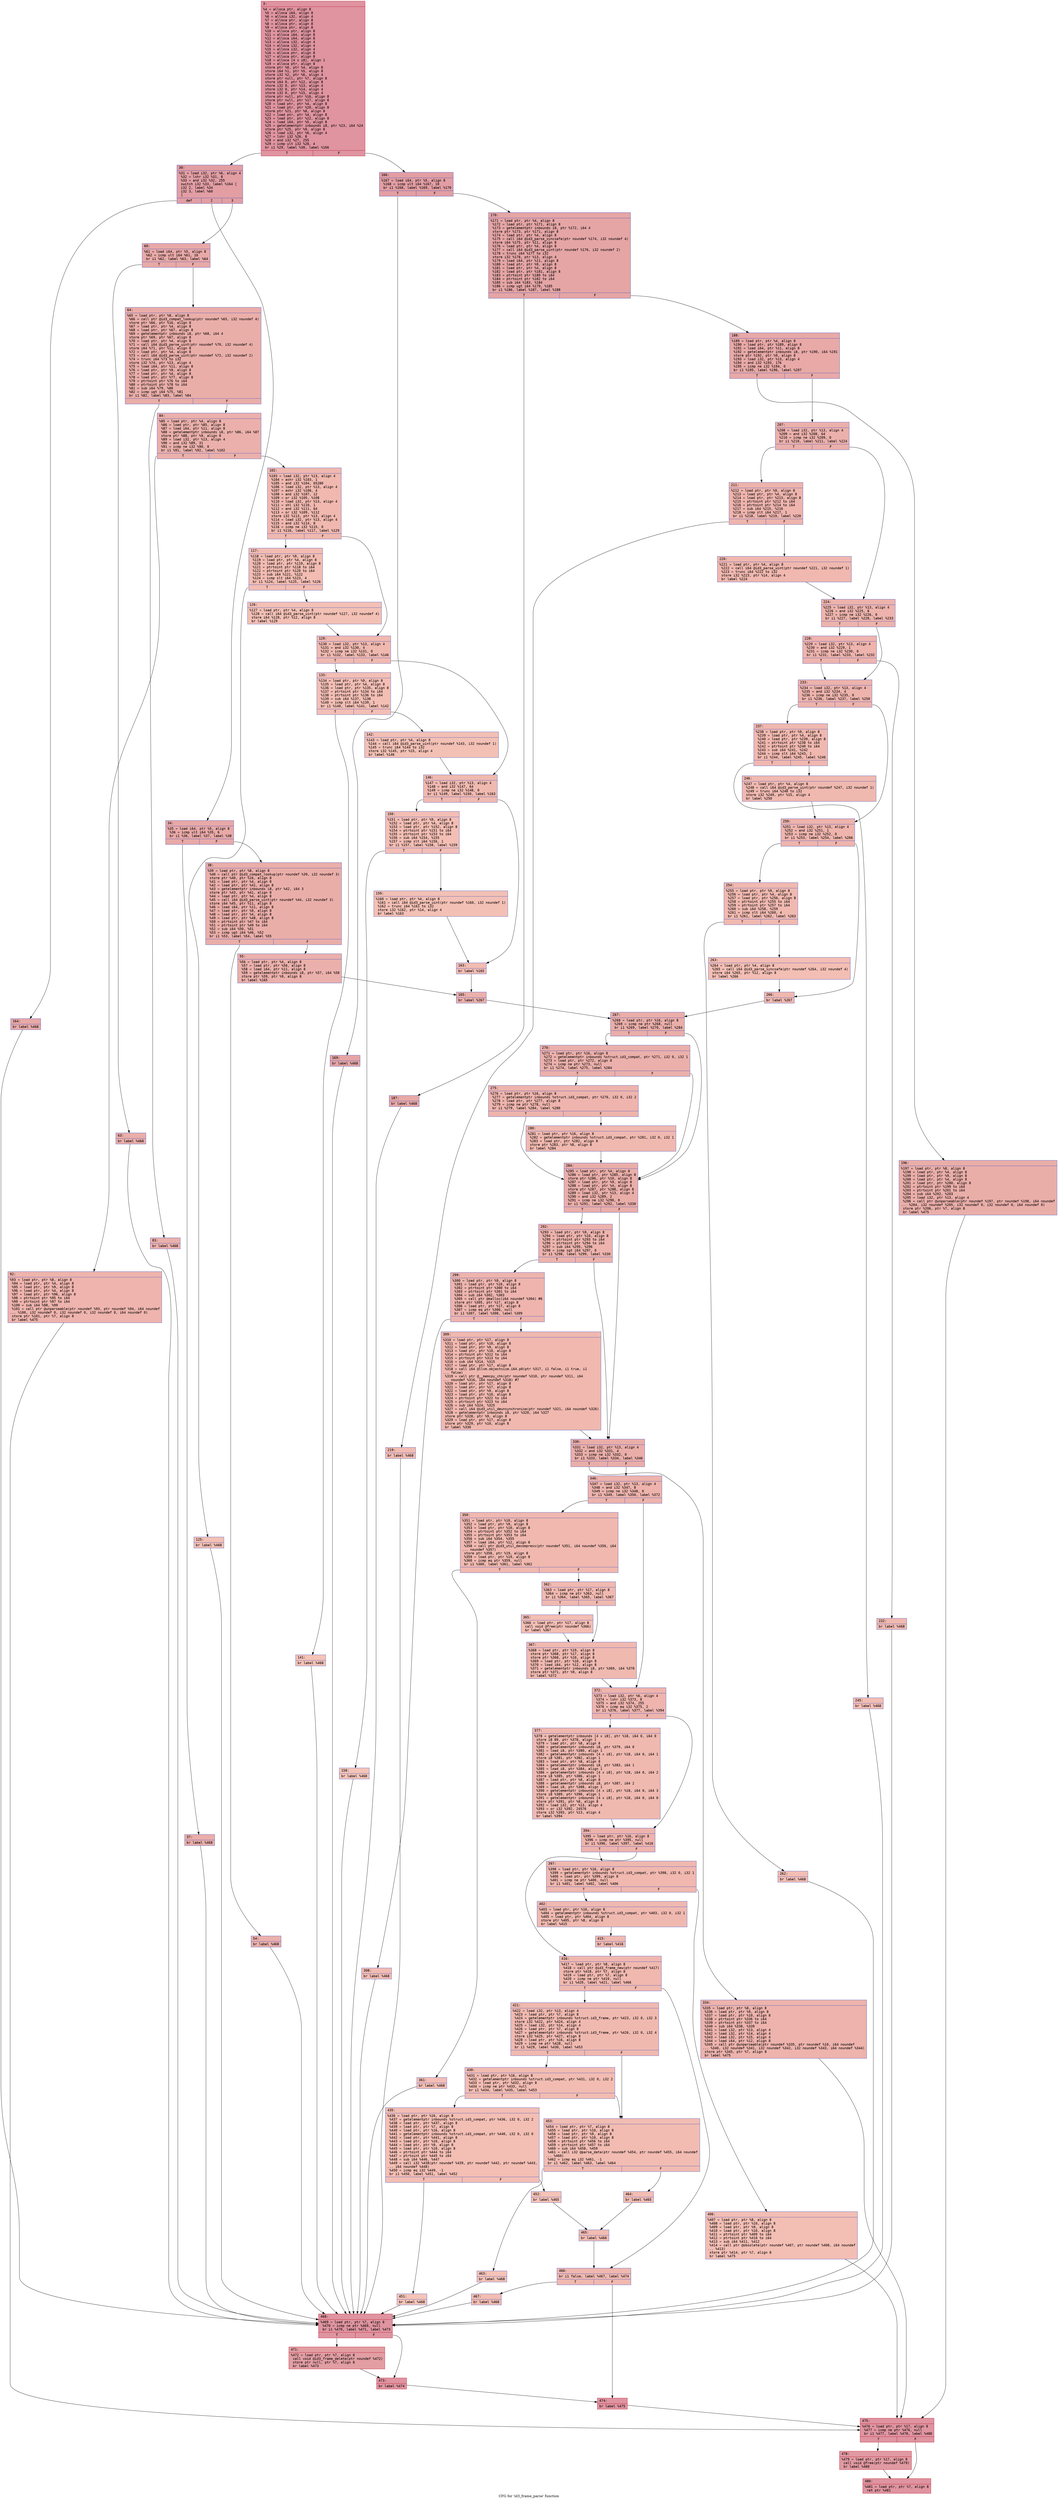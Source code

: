 digraph "CFG for 'id3_frame_parse' function" {
	label="CFG for 'id3_frame_parse' function";

	Node0x600003c85360 [shape=record,color="#b70d28ff", style=filled, fillcolor="#b70d2870" fontname="Courier",label="{3:\l|  %4 = alloca ptr, align 8\l  %5 = alloca i64, align 8\l  %6 = alloca i32, align 4\l  %7 = alloca ptr, align 8\l  %8 = alloca ptr, align 8\l  %9 = alloca ptr, align 8\l  %10 = alloca ptr, align 8\l  %11 = alloca i64, align 8\l  %12 = alloca i64, align 8\l  %13 = alloca i32, align 4\l  %14 = alloca i32, align 4\l  %15 = alloca i32, align 4\l  %16 = alloca ptr, align 8\l  %17 = alloca ptr, align 8\l  %18 = alloca [4 x i8], align 1\l  %19 = alloca ptr, align 8\l  store ptr %0, ptr %4, align 8\l  store i64 %1, ptr %5, align 8\l  store i32 %2, ptr %6, align 4\l  store ptr null, ptr %7, align 8\l  store i64 0, ptr %12, align 8\l  store i32 0, ptr %13, align 4\l  store i32 0, ptr %14, align 4\l  store i32 0, ptr %15, align 4\l  store ptr null, ptr %16, align 8\l  store ptr null, ptr %17, align 8\l  %20 = load ptr, ptr %4, align 8\l  %21 = load ptr, ptr %20, align 8\l  store ptr %21, ptr %8, align 8\l  %22 = load ptr, ptr %4, align 8\l  %23 = load ptr, ptr %22, align 8\l  %24 = load i64, ptr %5, align 8\l  %25 = getelementptr inbounds i8, ptr %23, i64 %24\l  store ptr %25, ptr %9, align 8\l  %26 = load i32, ptr %6, align 4\l  %27 = lshr i32 %26, 8\l  %28 = and i32 %27, 255\l  %29 = icmp ult i32 %28, 4\l  br i1 %29, label %30, label %166\l|{<s0>T|<s1>F}}"];
	Node0x600003c85360:s0 -> Node0x600003c853b0[tooltip="3 -> 30\nProbability 50.00%" ];
	Node0x600003c85360:s1 -> Node0x600003c85c20[tooltip="3 -> 166\nProbability 50.00%" ];
	Node0x600003c853b0 [shape=record,color="#3d50c3ff", style=filled, fillcolor="#be242e70" fontname="Courier",label="{30:\l|  %31 = load i32, ptr %6, align 4\l  %32 = lshr i32 %31, 8\l  %33 = and i32 %32, 255\l  switch i32 %33, label %164 [\l    i32 2, label %34\l    i32 3, label %60\l  ]\l|{<s0>def|<s1>2|<s2>3}}"];
	Node0x600003c853b0:s0 -> Node0x600003c85b80[tooltip="30 -> 164\nProbability 33.33%" ];
	Node0x600003c853b0:s1 -> Node0x600003c85400[tooltip="30 -> 34\nProbability 33.33%" ];
	Node0x600003c853b0:s2 -> Node0x600003c85590[tooltip="30 -> 60\nProbability 33.33%" ];
	Node0x600003c85400 [shape=record,color="#3d50c3ff", style=filled, fillcolor="#ca3b3770" fontname="Courier",label="{34:\l|  %35 = load i64, ptr %5, align 8\l  %36 = icmp ult i64 %35, 6\l  br i1 %36, label %37, label %38\l|{<s0>T|<s1>F}}"];
	Node0x600003c85400:s0 -> Node0x600003c85450[tooltip="34 -> 37\nProbability 50.00%" ];
	Node0x600003c85400:s1 -> Node0x600003c854a0[tooltip="34 -> 38\nProbability 50.00%" ];
	Node0x600003c85450 [shape=record,color="#3d50c3ff", style=filled, fillcolor="#d0473d70" fontname="Courier",label="{37:\l|  br label %468\l}"];
	Node0x600003c85450 -> Node0x600003c86e40[tooltip="37 -> 468\nProbability 100.00%" ];
	Node0x600003c854a0 [shape=record,color="#3d50c3ff", style=filled, fillcolor="#d0473d70" fontname="Courier",label="{38:\l|  %39 = load ptr, ptr %8, align 8\l  %40 = call ptr @id3_compat_lookup(ptr noundef %39, i32 noundef 3)\l  store ptr %40, ptr %16, align 8\l  %41 = load ptr, ptr %4, align 8\l  %42 = load ptr, ptr %41, align 8\l  %43 = getelementptr inbounds i8, ptr %42, i64 3\l  store ptr %43, ptr %41, align 8\l  %44 = load ptr, ptr %4, align 8\l  %45 = call i64 @id3_parse_uint(ptr noundef %44, i32 noundef 3)\l  store i64 %45, ptr %11, align 8\l  %46 = load i64, ptr %11, align 8\l  %47 = load ptr, ptr %9, align 8\l  %48 = load ptr, ptr %4, align 8\l  %49 = load ptr, ptr %48, align 8\l  %50 = ptrtoint ptr %47 to i64\l  %51 = ptrtoint ptr %49 to i64\l  %52 = sub i64 %50, %51\l  %53 = icmp ugt i64 %46, %52\l  br i1 %53, label %54, label %55\l|{<s0>T|<s1>F}}"];
	Node0x600003c854a0:s0 -> Node0x600003c854f0[tooltip="38 -> 54\nProbability 50.00%" ];
	Node0x600003c854a0:s1 -> Node0x600003c85540[tooltip="38 -> 55\nProbability 50.00%" ];
	Node0x600003c854f0 [shape=record,color="#3d50c3ff", style=filled, fillcolor="#d24b4070" fontname="Courier",label="{54:\l|  br label %468\l}"];
	Node0x600003c854f0 -> Node0x600003c86e40[tooltip="54 -> 468\nProbability 100.00%" ];
	Node0x600003c85540 [shape=record,color="#3d50c3ff", style=filled, fillcolor="#d24b4070" fontname="Courier",label="{55:\l|  %56 = load ptr, ptr %4, align 8\l  %57 = load ptr, ptr %56, align 8\l  %58 = load i64, ptr %11, align 8\l  %59 = getelementptr inbounds i8, ptr %57, i64 %58\l  store ptr %59, ptr %9, align 8\l  br label %165\l}"];
	Node0x600003c85540 -> Node0x600003c85bd0[tooltip="55 -> 165\nProbability 100.00%" ];
	Node0x600003c85590 [shape=record,color="#3d50c3ff", style=filled, fillcolor="#ca3b3770" fontname="Courier",label="{60:\l|  %61 = load i64, ptr %5, align 8\l  %62 = icmp ult i64 %61, 10\l  br i1 %62, label %63, label %64\l|{<s0>T|<s1>F}}"];
	Node0x600003c85590:s0 -> Node0x600003c855e0[tooltip="60 -> 63\nProbability 50.00%" ];
	Node0x600003c85590:s1 -> Node0x600003c85630[tooltip="60 -> 64\nProbability 50.00%" ];
	Node0x600003c855e0 [shape=record,color="#3d50c3ff", style=filled, fillcolor="#d0473d70" fontname="Courier",label="{63:\l|  br label %468\l}"];
	Node0x600003c855e0 -> Node0x600003c86e40[tooltip="63 -> 468\nProbability 100.00%" ];
	Node0x600003c85630 [shape=record,color="#3d50c3ff", style=filled, fillcolor="#d0473d70" fontname="Courier",label="{64:\l|  %65 = load ptr, ptr %8, align 8\l  %66 = call ptr @id3_compat_lookup(ptr noundef %65, i32 noundef 4)\l  store ptr %66, ptr %16, align 8\l  %67 = load ptr, ptr %4, align 8\l  %68 = load ptr, ptr %67, align 8\l  %69 = getelementptr inbounds i8, ptr %68, i64 4\l  store ptr %69, ptr %67, align 8\l  %70 = load ptr, ptr %4, align 8\l  %71 = call i64 @id3_parse_uint(ptr noundef %70, i32 noundef 4)\l  store i64 %71, ptr %11, align 8\l  %72 = load ptr, ptr %4, align 8\l  %73 = call i64 @id3_parse_uint(ptr noundef %72, i32 noundef 2)\l  %74 = trunc i64 %73 to i32\l  store i32 %74, ptr %13, align 4\l  %75 = load i64, ptr %11, align 8\l  %76 = load ptr, ptr %9, align 8\l  %77 = load ptr, ptr %4, align 8\l  %78 = load ptr, ptr %77, align 8\l  %79 = ptrtoint ptr %76 to i64\l  %80 = ptrtoint ptr %78 to i64\l  %81 = sub i64 %79, %80\l  %82 = icmp ugt i64 %75, %81\l  br i1 %82, label %83, label %84\l|{<s0>T|<s1>F}}"];
	Node0x600003c85630:s0 -> Node0x600003c85680[tooltip="64 -> 83\nProbability 50.00%" ];
	Node0x600003c85630:s1 -> Node0x600003c856d0[tooltip="64 -> 84\nProbability 50.00%" ];
	Node0x600003c85680 [shape=record,color="#3d50c3ff", style=filled, fillcolor="#d24b4070" fontname="Courier",label="{83:\l|  br label %468\l}"];
	Node0x600003c85680 -> Node0x600003c86e40[tooltip="83 -> 468\nProbability 100.00%" ];
	Node0x600003c856d0 [shape=record,color="#3d50c3ff", style=filled, fillcolor="#d24b4070" fontname="Courier",label="{84:\l|  %85 = load ptr, ptr %4, align 8\l  %86 = load ptr, ptr %85, align 8\l  %87 = load i64, ptr %11, align 8\l  %88 = getelementptr inbounds i8, ptr %86, i64 %87\l  store ptr %88, ptr %9, align 8\l  %89 = load i32, ptr %13, align 4\l  %90 = and i32 %89, 31\l  %91 = icmp ne i32 %90, 0\l  br i1 %91, label %92, label %102\l|{<s0>T|<s1>F}}"];
	Node0x600003c856d0:s0 -> Node0x600003c85720[tooltip="84 -> 92\nProbability 62.50%" ];
	Node0x600003c856d0:s1 -> Node0x600003c85770[tooltip="84 -> 102\nProbability 37.50%" ];
	Node0x600003c85720 [shape=record,color="#3d50c3ff", style=filled, fillcolor="#d8564670" fontname="Courier",label="{92:\l|  %93 = load ptr, ptr %8, align 8\l  %94 = load ptr, ptr %4, align 8\l  %95 = load ptr, ptr %9, align 8\l  %96 = load ptr, ptr %4, align 8\l  %97 = load ptr, ptr %96, align 8\l  %98 = ptrtoint ptr %95 to i64\l  %99 = ptrtoint ptr %97 to i64\l  %100 = sub i64 %98, %99\l  %101 = call ptr @unparseable(ptr noundef %93, ptr noundef %94, i64 noundef\l... %100, i32 noundef 0, i32 noundef 0, i32 noundef 0, i64 noundef 0)\l  store ptr %101, ptr %7, align 8\l  br label %475\l}"];
	Node0x600003c85720 -> Node0x600003c86f80[tooltip="92 -> 475\nProbability 100.00%" ];
	Node0x600003c85770 [shape=record,color="#3d50c3ff", style=filled, fillcolor="#dc5d4a70" fontname="Courier",label="{102:\l|  %103 = load i32, ptr %13, align 4\l  %104 = ashr i32 %103, 1\l  %105 = and i32 %104, 65280\l  %106 = load i32, ptr %13, align 4\l  %107 = ashr i32 %106, 4\l  %108 = and i32 %107, 12\l  %109 = or i32 %105, %108\l  %110 = load i32, ptr %13, align 4\l  %111 = shl i32 %110, 1\l  %112 = and i32 %111, 64\l  %113 = or i32 %109, %112\l  store i32 %113, ptr %13, align 4\l  %114 = load i32, ptr %13, align 4\l  %115 = and i32 %114, 8\l  %116 = icmp ne i32 %115, 0\l  br i1 %116, label %117, label %129\l|{<s0>T|<s1>F}}"];
	Node0x600003c85770:s0 -> Node0x600003c857c0[tooltip="102 -> 117\nProbability 50.00%" ];
	Node0x600003c85770:s1 -> Node0x600003c858b0[tooltip="102 -> 129\nProbability 50.00%" ];
	Node0x600003c857c0 [shape=record,color="#3d50c3ff", style=filled, fillcolor="#e1675170" fontname="Courier",label="{117:\l|  %118 = load ptr, ptr %9, align 8\l  %119 = load ptr, ptr %4, align 8\l  %120 = load ptr, ptr %119, align 8\l  %121 = ptrtoint ptr %118 to i64\l  %122 = ptrtoint ptr %120 to i64\l  %123 = sub i64 %121, %122\l  %124 = icmp slt i64 %123, 4\l  br i1 %124, label %125, label %126\l|{<s0>T|<s1>F}}"];
	Node0x600003c857c0:s0 -> Node0x600003c85810[tooltip="117 -> 125\nProbability 50.00%" ];
	Node0x600003c857c0:s1 -> Node0x600003c85860[tooltip="117 -> 126\nProbability 50.00%" ];
	Node0x600003c85810 [shape=record,color="#3d50c3ff", style=filled, fillcolor="#e5705870" fontname="Courier",label="{125:\l|  br label %468\l}"];
	Node0x600003c85810 -> Node0x600003c86e40[tooltip="125 -> 468\nProbability 100.00%" ];
	Node0x600003c85860 [shape=record,color="#3d50c3ff", style=filled, fillcolor="#e5705870" fontname="Courier",label="{126:\l|  %127 = load ptr, ptr %4, align 8\l  %128 = call i64 @id3_parse_uint(ptr noundef %127, i32 noundef 4)\l  store i64 %128, ptr %12, align 8\l  br label %129\l}"];
	Node0x600003c85860 -> Node0x600003c858b0[tooltip="126 -> 129\nProbability 100.00%" ];
	Node0x600003c858b0 [shape=record,color="#3d50c3ff", style=filled, fillcolor="#de614d70" fontname="Courier",label="{129:\l|  %130 = load i32, ptr %13, align 4\l  %131 = and i32 %130, 4\l  %132 = icmp ne i32 %131, 0\l  br i1 %132, label %133, label %146\l|{<s0>T|<s1>F}}"];
	Node0x600003c858b0:s0 -> Node0x600003c85900[tooltip="129 -> 133\nProbability 50.00%" ];
	Node0x600003c858b0:s1 -> Node0x600003c859f0[tooltip="129 -> 146\nProbability 50.00%" ];
	Node0x600003c85900 [shape=record,color="#3d50c3ff", style=filled, fillcolor="#e36c5570" fontname="Courier",label="{133:\l|  %134 = load ptr, ptr %9, align 8\l  %135 = load ptr, ptr %4, align 8\l  %136 = load ptr, ptr %135, align 8\l  %137 = ptrtoint ptr %134 to i64\l  %138 = ptrtoint ptr %136 to i64\l  %139 = sub i64 %137, %138\l  %140 = icmp slt i64 %139, 1\l  br i1 %140, label %141, label %142\l|{<s0>T|<s1>F}}"];
	Node0x600003c85900:s0 -> Node0x600003c85950[tooltip="133 -> 141\nProbability 37.50%" ];
	Node0x600003c85900:s1 -> Node0x600003c859a0[tooltip="133 -> 142\nProbability 62.50%" ];
	Node0x600003c85950 [shape=record,color="#3d50c3ff", style=filled, fillcolor="#e8765c70" fontname="Courier",label="{141:\l|  br label %468\l}"];
	Node0x600003c85950 -> Node0x600003c86e40[tooltip="141 -> 468\nProbability 100.00%" ];
	Node0x600003c859a0 [shape=record,color="#3d50c3ff", style=filled, fillcolor="#e5705870" fontname="Courier",label="{142:\l|  %143 = load ptr, ptr %4, align 8\l  %144 = call i64 @id3_parse_uint(ptr noundef %143, i32 noundef 1)\l  %145 = trunc i64 %144 to i32\l  store i32 %145, ptr %15, align 4\l  br label %146\l}"];
	Node0x600003c859a0 -> Node0x600003c859f0[tooltip="142 -> 146\nProbability 100.00%" ];
	Node0x600003c859f0 [shape=record,color="#3d50c3ff", style=filled, fillcolor="#de614d70" fontname="Courier",label="{146:\l|  %147 = load i32, ptr %13, align 4\l  %148 = and i32 %147, 64\l  %149 = icmp ne i32 %148, 0\l  br i1 %149, label %150, label %163\l|{<s0>T|<s1>F}}"];
	Node0x600003c859f0:s0 -> Node0x600003c85a40[tooltip="146 -> 150\nProbability 50.00%" ];
	Node0x600003c859f0:s1 -> Node0x600003c85b30[tooltip="146 -> 163\nProbability 50.00%" ];
	Node0x600003c85a40 [shape=record,color="#3d50c3ff", style=filled, fillcolor="#e36c5570" fontname="Courier",label="{150:\l|  %151 = load ptr, ptr %9, align 8\l  %152 = load ptr, ptr %4, align 8\l  %153 = load ptr, ptr %152, align 8\l  %154 = ptrtoint ptr %151 to i64\l  %155 = ptrtoint ptr %153 to i64\l  %156 = sub i64 %154, %155\l  %157 = icmp slt i64 %156, 1\l  br i1 %157, label %158, label %159\l|{<s0>T|<s1>F}}"];
	Node0x600003c85a40:s0 -> Node0x600003c85a90[tooltip="150 -> 158\nProbability 37.50%" ];
	Node0x600003c85a40:s1 -> Node0x600003c85ae0[tooltip="150 -> 159\nProbability 62.50%" ];
	Node0x600003c85a90 [shape=record,color="#3d50c3ff", style=filled, fillcolor="#e97a5f70" fontname="Courier",label="{158:\l|  br label %468\l}"];
	Node0x600003c85a90 -> Node0x600003c86e40[tooltip="158 -> 468\nProbability 100.00%" ];
	Node0x600003c85ae0 [shape=record,color="#3d50c3ff", style=filled, fillcolor="#e5705870" fontname="Courier",label="{159:\l|  %160 = load ptr, ptr %4, align 8\l  %161 = call i64 @id3_parse_uint(ptr noundef %160, i32 noundef 1)\l  %162 = trunc i64 %161 to i32\l  store i32 %162, ptr %14, align 4\l  br label %163\l}"];
	Node0x600003c85ae0 -> Node0x600003c85b30[tooltip="159 -> 163\nProbability 100.00%" ];
	Node0x600003c85b30 [shape=record,color="#3d50c3ff", style=filled, fillcolor="#e1675170" fontname="Courier",label="{163:\l|  br label %165\l}"];
	Node0x600003c85b30 -> Node0x600003c85bd0[tooltip="163 -> 165\nProbability 100.00%" ];
	Node0x600003c85b80 [shape=record,color="#3d50c3ff", style=filled, fillcolor="#ca3b3770" fontname="Courier",label="{164:\l|  br label %468\l}"];
	Node0x600003c85b80 -> Node0x600003c86e40[tooltip="164 -> 468\nProbability 100.00%" ];
	Node0x600003c85bd0 [shape=record,color="#3d50c3ff", style=filled, fillcolor="#d24b4070" fontname="Courier",label="{165:\l|  br label %267\l}"];
	Node0x600003c85bd0 -> Node0x600003c86300[tooltip="165 -> 267\nProbability 100.00%" ];
	Node0x600003c85c20 [shape=record,color="#3d50c3ff", style=filled, fillcolor="#be242e70" fontname="Courier",label="{166:\l|  %167 = load i64, ptr %5, align 8\l  %168 = icmp ult i64 %167, 10\l  br i1 %168, label %169, label %170\l|{<s0>T|<s1>F}}"];
	Node0x600003c85c20:s0 -> Node0x600003c85c70[tooltip="166 -> 169\nProbability 50.00%" ];
	Node0x600003c85c20:s1 -> Node0x600003c85cc0[tooltip="166 -> 170\nProbability 50.00%" ];
	Node0x600003c85c70 [shape=record,color="#3d50c3ff", style=filled, fillcolor="#c5333470" fontname="Courier",label="{169:\l|  br label %468\l}"];
	Node0x600003c85c70 -> Node0x600003c86e40[tooltip="169 -> 468\nProbability 100.00%" ];
	Node0x600003c85cc0 [shape=record,color="#3d50c3ff", style=filled, fillcolor="#c5333470" fontname="Courier",label="{170:\l|  %171 = load ptr, ptr %4, align 8\l  %172 = load ptr, ptr %171, align 8\l  %173 = getelementptr inbounds i8, ptr %172, i64 4\l  store ptr %173, ptr %171, align 8\l  %174 = load ptr, ptr %4, align 8\l  %175 = call i64 @id3_parse_syncsafe(ptr noundef %174, i32 noundef 4)\l  store i64 %175, ptr %11, align 8\l  %176 = load ptr, ptr %4, align 8\l  %177 = call i64 @id3_parse_uint(ptr noundef %176, i32 noundef 2)\l  %178 = trunc i64 %177 to i32\l  store i32 %178, ptr %13, align 4\l  %179 = load i64, ptr %11, align 8\l  %180 = load ptr, ptr %9, align 8\l  %181 = load ptr, ptr %4, align 8\l  %182 = load ptr, ptr %181, align 8\l  %183 = ptrtoint ptr %180 to i64\l  %184 = ptrtoint ptr %182 to i64\l  %185 = sub i64 %183, %184\l  %186 = icmp ugt i64 %179, %185\l  br i1 %186, label %187, label %188\l|{<s0>T|<s1>F}}"];
	Node0x600003c85cc0:s0 -> Node0x600003c85d10[tooltip="170 -> 187\nProbability 50.00%" ];
	Node0x600003c85cc0:s1 -> Node0x600003c85d60[tooltip="170 -> 188\nProbability 50.00%" ];
	Node0x600003c85d10 [shape=record,color="#3d50c3ff", style=filled, fillcolor="#ca3b3770" fontname="Courier",label="{187:\l|  br label %468\l}"];
	Node0x600003c85d10 -> Node0x600003c86e40[tooltip="187 -> 468\nProbability 100.00%" ];
	Node0x600003c85d60 [shape=record,color="#3d50c3ff", style=filled, fillcolor="#ca3b3770" fontname="Courier",label="{188:\l|  %189 = load ptr, ptr %4, align 8\l  %190 = load ptr, ptr %189, align 8\l  %191 = load i64, ptr %11, align 8\l  %192 = getelementptr inbounds i8, ptr %190, i64 %191\l  store ptr %192, ptr %9, align 8\l  %193 = load i32, ptr %13, align 4\l  %194 = and i32 %193, 176\l  %195 = icmp ne i32 %194, 0\l  br i1 %195, label %196, label %207\l|{<s0>T|<s1>F}}"];
	Node0x600003c85d60:s0 -> Node0x600003c85db0[tooltip="188 -> 196\nProbability 62.50%" ];
	Node0x600003c85d60:s1 -> Node0x600003c85e00[tooltip="188 -> 207\nProbability 37.50%" ];
	Node0x600003c85db0 [shape=record,color="#3d50c3ff", style=filled, fillcolor="#d0473d70" fontname="Courier",label="{196:\l|  %197 = load ptr, ptr %8, align 8\l  %198 = load ptr, ptr %4, align 8\l  %199 = load ptr, ptr %9, align 8\l  %200 = load ptr, ptr %4, align 8\l  %201 = load ptr, ptr %200, align 8\l  %202 = ptrtoint ptr %199 to i64\l  %203 = ptrtoint ptr %201 to i64\l  %204 = sub i64 %202, %203\l  %205 = load i32, ptr %13, align 4\l  %206 = call ptr @unparseable(ptr noundef %197, ptr noundef %198, i64 noundef\l... %204, i32 noundef %205, i32 noundef 0, i32 noundef 0, i64 noundef 0)\l  store ptr %206, ptr %7, align 8\l  br label %475\l}"];
	Node0x600003c85db0 -> Node0x600003c86f80[tooltip="196 -> 475\nProbability 100.00%" ];
	Node0x600003c85e00 [shape=record,color="#3d50c3ff", style=filled, fillcolor="#d24b4070" fontname="Courier",label="{207:\l|  %208 = load i32, ptr %13, align 4\l  %209 = and i32 %208, 64\l  %210 = icmp ne i32 %209, 0\l  br i1 %210, label %211, label %224\l|{<s0>T|<s1>F}}"];
	Node0x600003c85e00:s0 -> Node0x600003c85e50[tooltip="207 -> 211\nProbability 50.00%" ];
	Node0x600003c85e00:s1 -> Node0x600003c85f40[tooltip="207 -> 224\nProbability 50.00%" ];
	Node0x600003c85e50 [shape=record,color="#3d50c3ff", style=filled, fillcolor="#d8564670" fontname="Courier",label="{211:\l|  %212 = load ptr, ptr %9, align 8\l  %213 = load ptr, ptr %4, align 8\l  %214 = load ptr, ptr %213, align 8\l  %215 = ptrtoint ptr %212 to i64\l  %216 = ptrtoint ptr %214 to i64\l  %217 = sub i64 %215, %216\l  %218 = icmp slt i64 %217, 1\l  br i1 %218, label %219, label %220\l|{<s0>T|<s1>F}}"];
	Node0x600003c85e50:s0 -> Node0x600003c85ea0[tooltip="211 -> 219\nProbability 37.50%" ];
	Node0x600003c85e50:s1 -> Node0x600003c85ef0[tooltip="211 -> 220\nProbability 62.50%" ];
	Node0x600003c85ea0 [shape=record,color="#3d50c3ff", style=filled, fillcolor="#e1675170" fontname="Courier",label="{219:\l|  br label %468\l}"];
	Node0x600003c85ea0 -> Node0x600003c86e40[tooltip="219 -> 468\nProbability 100.00%" ];
	Node0x600003c85ef0 [shape=record,color="#3d50c3ff", style=filled, fillcolor="#dc5d4a70" fontname="Courier",label="{220:\l|  %221 = load ptr, ptr %4, align 8\l  %222 = call i64 @id3_parse_uint(ptr noundef %221, i32 noundef 1)\l  %223 = trunc i64 %222 to i32\l  store i32 %223, ptr %14, align 4\l  br label %224\l}"];
	Node0x600003c85ef0 -> Node0x600003c85f40[tooltip="220 -> 224\nProbability 100.00%" ];
	Node0x600003c85f40 [shape=record,color="#3d50c3ff", style=filled, fillcolor="#d6524470" fontname="Courier",label="{224:\l|  %225 = load i32, ptr %13, align 4\l  %226 = and i32 %225, 8\l  %227 = icmp ne i32 %226, 0\l  br i1 %227, label %228, label %233\l|{<s0>T|<s1>F}}"];
	Node0x600003c85f40:s0 -> Node0x600003c85f90[tooltip="224 -> 228\nProbability 50.00%" ];
	Node0x600003c85f40:s1 -> Node0x600003c86030[tooltip="224 -> 233\nProbability 50.00%" ];
	Node0x600003c85f90 [shape=record,color="#3d50c3ff", style=filled, fillcolor="#d8564670" fontname="Courier",label="{228:\l|  %229 = load i32, ptr %13, align 4\l  %230 = and i32 %229, 1\l  %231 = icmp ne i32 %230, 0\l  br i1 %231, label %233, label %232\l|{<s0>T|<s1>F}}"];
	Node0x600003c85f90:s0 -> Node0x600003c86030[tooltip="228 -> 233\nProbability 50.00%" ];
	Node0x600003c85f90:s1 -> Node0x600003c85fe0[tooltip="228 -> 232\nProbability 50.00%" ];
	Node0x600003c85fe0 [shape=record,color="#3d50c3ff", style=filled, fillcolor="#de614d70" fontname="Courier",label="{232:\l|  br label %468\l}"];
	Node0x600003c85fe0 -> Node0x600003c86e40[tooltip="232 -> 468\nProbability 100.00%" ];
	Node0x600003c86030 [shape=record,color="#3d50c3ff", style=filled, fillcolor="#d6524470" fontname="Courier",label="{233:\l|  %234 = load i32, ptr %13, align 4\l  %235 = and i32 %234, 4\l  %236 = icmp ne i32 %235, 0\l  br i1 %236, label %237, label %250\l|{<s0>T|<s1>F}}"];
	Node0x600003c86030:s0 -> Node0x600003c86080[tooltip="233 -> 237\nProbability 50.00%" ];
	Node0x600003c86030:s1 -> Node0x600003c86170[tooltip="233 -> 250\nProbability 50.00%" ];
	Node0x600003c86080 [shape=record,color="#3d50c3ff", style=filled, fillcolor="#dc5d4a70" fontname="Courier",label="{237:\l|  %238 = load ptr, ptr %9, align 8\l  %239 = load ptr, ptr %4, align 8\l  %240 = load ptr, ptr %239, align 8\l  %241 = ptrtoint ptr %238 to i64\l  %242 = ptrtoint ptr %240 to i64\l  %243 = sub i64 %241, %242\l  %244 = icmp slt i64 %243, 1\l  br i1 %244, label %245, label %246\l|{<s0>T|<s1>F}}"];
	Node0x600003c86080:s0 -> Node0x600003c860d0[tooltip="237 -> 245\nProbability 37.50%" ];
	Node0x600003c86080:s1 -> Node0x600003c86120[tooltip="237 -> 246\nProbability 62.50%" ];
	Node0x600003c860d0 [shape=record,color="#3d50c3ff", style=filled, fillcolor="#e36c5570" fontname="Courier",label="{245:\l|  br label %468\l}"];
	Node0x600003c860d0 -> Node0x600003c86e40[tooltip="245 -> 468\nProbability 100.00%" ];
	Node0x600003c86120 [shape=record,color="#3d50c3ff", style=filled, fillcolor="#de614d70" fontname="Courier",label="{246:\l|  %247 = load ptr, ptr %4, align 8\l  %248 = call i64 @id3_parse_uint(ptr noundef %247, i32 noundef 1)\l  %249 = trunc i64 %248 to i32\l  store i32 %249, ptr %15, align 4\l  br label %250\l}"];
	Node0x600003c86120 -> Node0x600003c86170[tooltip="246 -> 250\nProbability 100.00%" ];
	Node0x600003c86170 [shape=record,color="#3d50c3ff", style=filled, fillcolor="#d8564670" fontname="Courier",label="{250:\l|  %251 = load i32, ptr %13, align 4\l  %252 = and i32 %251, 1\l  %253 = icmp ne i32 %252, 0\l  br i1 %253, label %254, label %266\l|{<s0>T|<s1>F}}"];
	Node0x600003c86170:s0 -> Node0x600003c861c0[tooltip="250 -> 254\nProbability 50.00%" ];
	Node0x600003c86170:s1 -> Node0x600003c862b0[tooltip="250 -> 266\nProbability 50.00%" ];
	Node0x600003c861c0 [shape=record,color="#3d50c3ff", style=filled, fillcolor="#de614d70" fontname="Courier",label="{254:\l|  %255 = load ptr, ptr %9, align 8\l  %256 = load ptr, ptr %4, align 8\l  %257 = load ptr, ptr %256, align 8\l  %258 = ptrtoint ptr %255 to i64\l  %259 = ptrtoint ptr %257 to i64\l  %260 = sub i64 %258, %259\l  %261 = icmp slt i64 %260, 4\l  br i1 %261, label %262, label %263\l|{<s0>T|<s1>F}}"];
	Node0x600003c861c0:s0 -> Node0x600003c86210[tooltip="254 -> 262\nProbability 50.00%" ];
	Node0x600003c861c0:s1 -> Node0x600003c86260[tooltip="254 -> 263\nProbability 50.00%" ];
	Node0x600003c86210 [shape=record,color="#3d50c3ff", style=filled, fillcolor="#e36c5570" fontname="Courier",label="{262:\l|  br label %468\l}"];
	Node0x600003c86210 -> Node0x600003c86e40[tooltip="262 -> 468\nProbability 100.00%" ];
	Node0x600003c86260 [shape=record,color="#3d50c3ff", style=filled, fillcolor="#e36c5570" fontname="Courier",label="{263:\l|  %264 = load ptr, ptr %4, align 8\l  %265 = call i64 @id3_parse_syncsafe(ptr noundef %264, i32 noundef 4)\l  store i64 %265, ptr %12, align 8\l  br label %266\l}"];
	Node0x600003c86260 -> Node0x600003c862b0[tooltip="263 -> 266\nProbability 100.00%" ];
	Node0x600003c862b0 [shape=record,color="#3d50c3ff", style=filled, fillcolor="#dc5d4a70" fontname="Courier",label="{266:\l|  br label %267\l}"];
	Node0x600003c862b0 -> Node0x600003c86300[tooltip="266 -> 267\nProbability 100.00%" ];
	Node0x600003c86300 [shape=record,color="#3d50c3ff", style=filled, fillcolor="#d0473d70" fontname="Courier",label="{267:\l|  %268 = load ptr, ptr %16, align 8\l  %269 = icmp ne ptr %268, null\l  br i1 %269, label %270, label %284\l|{<s0>T|<s1>F}}"];
	Node0x600003c86300:s0 -> Node0x600003c86350[tooltip="267 -> 270\nProbability 62.50%" ];
	Node0x600003c86300:s1 -> Node0x600003c86440[tooltip="267 -> 284\nProbability 37.50%" ];
	Node0x600003c86350 [shape=record,color="#3d50c3ff", style=filled, fillcolor="#d24b4070" fontname="Courier",label="{270:\l|  %271 = load ptr, ptr %16, align 8\l  %272 = getelementptr inbounds %struct.id3_compat, ptr %271, i32 0, i32 1\l  %273 = load ptr, ptr %272, align 8\l  %274 = icmp ne ptr %273, null\l  br i1 %274, label %275, label %284\l|{<s0>T|<s1>F}}"];
	Node0x600003c86350:s0 -> Node0x600003c863a0[tooltip="270 -> 275\nProbability 62.50%" ];
	Node0x600003c86350:s1 -> Node0x600003c86440[tooltip="270 -> 284\nProbability 37.50%" ];
	Node0x600003c863a0 [shape=record,color="#3d50c3ff", style=filled, fillcolor="#d8564670" fontname="Courier",label="{275:\l|  %276 = load ptr, ptr %16, align 8\l  %277 = getelementptr inbounds %struct.id3_compat, ptr %276, i32 0, i32 2\l  %278 = load ptr, ptr %277, align 8\l  %279 = icmp ne ptr %278, null\l  br i1 %279, label %284, label %280\l|{<s0>T|<s1>F}}"];
	Node0x600003c863a0:s0 -> Node0x600003c86440[tooltip="275 -> 284\nProbability 62.50%" ];
	Node0x600003c863a0:s1 -> Node0x600003c863f0[tooltip="275 -> 280\nProbability 37.50%" ];
	Node0x600003c863f0 [shape=record,color="#3d50c3ff", style=filled, fillcolor="#de614d70" fontname="Courier",label="{280:\l|  %281 = load ptr, ptr %16, align 8\l  %282 = getelementptr inbounds %struct.id3_compat, ptr %281, i32 0, i32 1\l  %283 = load ptr, ptr %282, align 8\l  store ptr %283, ptr %8, align 8\l  br label %284\l}"];
	Node0x600003c863f0 -> Node0x600003c86440[tooltip="280 -> 284\nProbability 100.00%" ];
	Node0x600003c86440 [shape=record,color="#3d50c3ff", style=filled, fillcolor="#d0473d70" fontname="Courier",label="{284:\l|  %285 = load ptr, ptr %4, align 8\l  %286 = load ptr, ptr %285, align 8\l  store ptr %286, ptr %10, align 8\l  %287 = load ptr, ptr %9, align 8\l  %288 = load ptr, ptr %4, align 8\l  store ptr %287, ptr %288, align 8\l  %289 = load i32, ptr %13, align 4\l  %290 = and i32 %289, 2\l  %291 = icmp ne i32 %290, 0\l  br i1 %291, label %292, label %330\l|{<s0>T|<s1>F}}"];
	Node0x600003c86440:s0 -> Node0x600003c86490[tooltip="284 -> 292\nProbability 50.00%" ];
	Node0x600003c86440:s1 -> Node0x600003c865d0[tooltip="284 -> 330\nProbability 50.00%" ];
	Node0x600003c86490 [shape=record,color="#3d50c3ff", style=filled, fillcolor="#d6524470" fontname="Courier",label="{292:\l|  %293 = load ptr, ptr %9, align 8\l  %294 = load ptr, ptr %10, align 8\l  %295 = ptrtoint ptr %293 to i64\l  %296 = ptrtoint ptr %294 to i64\l  %297 = sub i64 %295, %296\l  %298 = icmp sgt i64 %297, 0\l  br i1 %298, label %299, label %330\l|{<s0>T|<s1>F}}"];
	Node0x600003c86490:s0 -> Node0x600003c864e0[tooltip="292 -> 299\nProbability 62.50%" ];
	Node0x600003c86490:s1 -> Node0x600003c865d0[tooltip="292 -> 330\nProbability 37.50%" ];
	Node0x600003c864e0 [shape=record,color="#3d50c3ff", style=filled, fillcolor="#d8564670" fontname="Courier",label="{299:\l|  %300 = load ptr, ptr %9, align 8\l  %301 = load ptr, ptr %10, align 8\l  %302 = ptrtoint ptr %300 to i64\l  %303 = ptrtoint ptr %301 to i64\l  %304 = sub i64 %302, %303\l  %305 = call ptr @malloc(i64 noundef %304) #6\l  store ptr %305, ptr %17, align 8\l  %306 = load ptr, ptr %17, align 8\l  %307 = icmp eq ptr %306, null\l  br i1 %307, label %308, label %309\l|{<s0>T|<s1>F}}"];
	Node0x600003c864e0:s0 -> Node0x600003c86530[tooltip="299 -> 308\nProbability 37.50%" ];
	Node0x600003c864e0:s1 -> Node0x600003c86580[tooltip="299 -> 309\nProbability 62.50%" ];
	Node0x600003c86530 [shape=record,color="#3d50c3ff", style=filled, fillcolor="#e1675170" fontname="Courier",label="{308:\l|  br label %468\l}"];
	Node0x600003c86530 -> Node0x600003c86e40[tooltip="308 -> 468\nProbability 100.00%" ];
	Node0x600003c86580 [shape=record,color="#3d50c3ff", style=filled, fillcolor="#dc5d4a70" fontname="Courier",label="{309:\l|  %310 = load ptr, ptr %17, align 8\l  %311 = load ptr, ptr %10, align 8\l  %312 = load ptr, ptr %9, align 8\l  %313 = load ptr, ptr %10, align 8\l  %314 = ptrtoint ptr %312 to i64\l  %315 = ptrtoint ptr %313 to i64\l  %316 = sub i64 %314, %315\l  %317 = load ptr, ptr %17, align 8\l  %318 = call i64 @llvm.objectsize.i64.p0(ptr %317, i1 false, i1 true, i1\l... false)\l  %319 = call ptr @__memcpy_chk(ptr noundef %310, ptr noundef %311, i64\l... noundef %316, i64 noundef %318) #7\l  %320 = load ptr, ptr %17, align 8\l  %321 = load ptr, ptr %17, align 8\l  %322 = load ptr, ptr %9, align 8\l  %323 = load ptr, ptr %10, align 8\l  %324 = ptrtoint ptr %322 to i64\l  %325 = ptrtoint ptr %323 to i64\l  %326 = sub i64 %324, %325\l  %327 = call i64 @id3_util_deunsynchronise(ptr noundef %321, i64 noundef %326)\l  %328 = getelementptr inbounds i8, ptr %320, i64 %327\l  store ptr %328, ptr %9, align 8\l  %329 = load ptr, ptr %17, align 8\l  store ptr %329, ptr %10, align 8\l  br label %330\l}"];
	Node0x600003c86580 -> Node0x600003c865d0[tooltip="309 -> 330\nProbability 100.00%" ];
	Node0x600003c865d0 [shape=record,color="#3d50c3ff", style=filled, fillcolor="#d0473d70" fontname="Courier",label="{330:\l|  %331 = load i32, ptr %13, align 4\l  %332 = and i32 %331, 4\l  %333 = icmp ne i32 %332, 0\l  br i1 %333, label %334, label %346\l|{<s0>T|<s1>F}}"];
	Node0x600003c865d0:s0 -> Node0x600003c86620[tooltip="330 -> 334\nProbability 50.00%" ];
	Node0x600003c865d0:s1 -> Node0x600003c86670[tooltip="330 -> 346\nProbability 50.00%" ];
	Node0x600003c86620 [shape=record,color="#3d50c3ff", style=filled, fillcolor="#d6524470" fontname="Courier",label="{334:\l|  %335 = load ptr, ptr %8, align 8\l  %336 = load ptr, ptr %9, align 8\l  %337 = load ptr, ptr %10, align 8\l  %338 = ptrtoint ptr %336 to i64\l  %339 = ptrtoint ptr %337 to i64\l  %340 = sub i64 %338, %339\l  %341 = load i32, ptr %13, align 4\l  %342 = load i32, ptr %14, align 4\l  %343 = load i32, ptr %15, align 4\l  %344 = load i64, ptr %12, align 8\l  %345 = call ptr @unparseable(ptr noundef %335, ptr noundef %10, i64 noundef\l... %340, i32 noundef %341, i32 noundef %342, i32 noundef %343, i64 noundef %344)\l  store ptr %345, ptr %7, align 8\l  br label %475\l}"];
	Node0x600003c86620 -> Node0x600003c86f80[tooltip="334 -> 475\nProbability 100.00%" ];
	Node0x600003c86670 [shape=record,color="#3d50c3ff", style=filled, fillcolor="#d6524470" fontname="Courier",label="{346:\l|  %347 = load i32, ptr %13, align 4\l  %348 = and i32 %347, 8\l  %349 = icmp ne i32 %348, 0\l  br i1 %349, label %350, label %372\l|{<s0>T|<s1>F}}"];
	Node0x600003c86670:s0 -> Node0x600003c866c0[tooltip="346 -> 350\nProbability 50.00%" ];
	Node0x600003c86670:s1 -> Node0x600003c86850[tooltip="346 -> 372\nProbability 50.00%" ];
	Node0x600003c866c0 [shape=record,color="#3d50c3ff", style=filled, fillcolor="#dc5d4a70" fontname="Courier",label="{350:\l|  %351 = load ptr, ptr %10, align 8\l  %352 = load ptr, ptr %9, align 8\l  %353 = load ptr, ptr %10, align 8\l  %354 = ptrtoint ptr %352 to i64\l  %355 = ptrtoint ptr %353 to i64\l  %356 = sub i64 %354, %355\l  %357 = load i64, ptr %12, align 8\l  %358 = call ptr @id3_util_decompress(ptr noundef %351, i64 noundef %356, i64\l... noundef %357)\l  store ptr %358, ptr %19, align 8\l  %359 = load ptr, ptr %19, align 8\l  %360 = icmp eq ptr %359, null\l  br i1 %360, label %361, label %362\l|{<s0>T|<s1>F}}"];
	Node0x600003c866c0:s0 -> Node0x600003c86710[tooltip="350 -> 361\nProbability 37.50%" ];
	Node0x600003c866c0:s1 -> Node0x600003c86760[tooltip="350 -> 362\nProbability 62.50%" ];
	Node0x600003c86710 [shape=record,color="#3d50c3ff", style=filled, fillcolor="#e36c5570" fontname="Courier",label="{361:\l|  br label %468\l}"];
	Node0x600003c86710 -> Node0x600003c86e40[tooltip="361 -> 468\nProbability 100.00%" ];
	Node0x600003c86760 [shape=record,color="#3d50c3ff", style=filled, fillcolor="#de614d70" fontname="Courier",label="{362:\l|  %363 = load ptr, ptr %17, align 8\l  %364 = icmp ne ptr %363, null\l  br i1 %364, label %365, label %367\l|{<s0>T|<s1>F}}"];
	Node0x600003c86760:s0 -> Node0x600003c867b0[tooltip="362 -> 365\nProbability 62.50%" ];
	Node0x600003c86760:s1 -> Node0x600003c86800[tooltip="362 -> 367\nProbability 37.50%" ];
	Node0x600003c867b0 [shape=record,color="#3d50c3ff", style=filled, fillcolor="#e36c5570" fontname="Courier",label="{365:\l|  %366 = load ptr, ptr %17, align 8\l  call void @free(ptr noundef %366)\l  br label %367\l}"];
	Node0x600003c867b0 -> Node0x600003c86800[tooltip="365 -> 367\nProbability 100.00%" ];
	Node0x600003c86800 [shape=record,color="#3d50c3ff", style=filled, fillcolor="#de614d70" fontname="Courier",label="{367:\l|  %368 = load ptr, ptr %19, align 8\l  store ptr %368, ptr %17, align 8\l  store ptr %368, ptr %10, align 8\l  %369 = load ptr, ptr %10, align 8\l  %370 = load i64, ptr %12, align 8\l  %371 = getelementptr inbounds i8, ptr %369, i64 %370\l  store ptr %371, ptr %9, align 8\l  br label %372\l}"];
	Node0x600003c86800 -> Node0x600003c86850[tooltip="367 -> 372\nProbability 100.00%" ];
	Node0x600003c86850 [shape=record,color="#3d50c3ff", style=filled, fillcolor="#d8564670" fontname="Courier",label="{372:\l|  %373 = load i32, ptr %6, align 4\l  %374 = lshr i32 %373, 8\l  %375 = and i32 %374, 255\l  %376 = icmp eq i32 %375, 2\l  br i1 %376, label %377, label %394\l|{<s0>T|<s1>F}}"];
	Node0x600003c86850:s0 -> Node0x600003c868a0[tooltip="372 -> 377\nProbability 50.00%" ];
	Node0x600003c86850:s1 -> Node0x600003c868f0[tooltip="372 -> 394\nProbability 50.00%" ];
	Node0x600003c868a0 [shape=record,color="#3d50c3ff", style=filled, fillcolor="#de614d70" fontname="Courier",label="{377:\l|  %378 = getelementptr inbounds [4 x i8], ptr %18, i64 0, i64 0\l  store i8 89, ptr %378, align 1\l  %379 = load ptr, ptr %8, align 8\l  %380 = getelementptr inbounds i8, ptr %379, i64 0\l  %381 = load i8, ptr %380, align 1\l  %382 = getelementptr inbounds [4 x i8], ptr %18, i64 0, i64 1\l  store i8 %381, ptr %382, align 1\l  %383 = load ptr, ptr %8, align 8\l  %384 = getelementptr inbounds i8, ptr %383, i64 1\l  %385 = load i8, ptr %384, align 1\l  %386 = getelementptr inbounds [4 x i8], ptr %18, i64 0, i64 2\l  store i8 %385, ptr %386, align 1\l  %387 = load ptr, ptr %8, align 8\l  %388 = getelementptr inbounds i8, ptr %387, i64 2\l  %389 = load i8, ptr %388, align 1\l  %390 = getelementptr inbounds [4 x i8], ptr %18, i64 0, i64 3\l  store i8 %389, ptr %390, align 1\l  %391 = getelementptr inbounds [4 x i8], ptr %18, i64 0, i64 0\l  store ptr %391, ptr %8, align 8\l  %392 = load i32, ptr %13, align 4\l  %393 = or i32 %392, 24576\l  store i32 %393, ptr %13, align 4\l  br label %394\l}"];
	Node0x600003c868a0 -> Node0x600003c868f0[tooltip="377 -> 394\nProbability 100.00%" ];
	Node0x600003c868f0 [shape=record,color="#3d50c3ff", style=filled, fillcolor="#d8564670" fontname="Courier",label="{394:\l|  %395 = load ptr, ptr %16, align 8\l  %396 = icmp ne ptr %395, null\l  br i1 %396, label %397, label %416\l|{<s0>T|<s1>F}}"];
	Node0x600003c868f0:s0 -> Node0x600003c86940[tooltip="394 -> 397\nProbability 62.50%" ];
	Node0x600003c868f0:s1 -> Node0x600003c86a80[tooltip="394 -> 416\nProbability 37.50%" ];
	Node0x600003c86940 [shape=record,color="#3d50c3ff", style=filled, fillcolor="#dc5d4a70" fontname="Courier",label="{397:\l|  %398 = load ptr, ptr %16, align 8\l  %399 = getelementptr inbounds %struct.id3_compat, ptr %398, i32 0, i32 1\l  %400 = load ptr, ptr %399, align 8\l  %401 = icmp ne ptr %400, null\l  br i1 %401, label %402, label %406\l|{<s0>T|<s1>F}}"];
	Node0x600003c86940:s0 -> Node0x600003c86990[tooltip="397 -> 402\nProbability 62.50%" ];
	Node0x600003c86940:s1 -> Node0x600003c869e0[tooltip="397 -> 406\nProbability 37.50%" ];
	Node0x600003c86990 [shape=record,color="#3d50c3ff", style=filled, fillcolor="#de614d70" fontname="Courier",label="{402:\l|  %403 = load ptr, ptr %16, align 8\l  %404 = getelementptr inbounds %struct.id3_compat, ptr %403, i32 0, i32 1\l  %405 = load ptr, ptr %404, align 8\l  store ptr %405, ptr %8, align 8\l  br label %415\l}"];
	Node0x600003c86990 -> Node0x600003c86a30[tooltip="402 -> 415\nProbability 100.00%" ];
	Node0x600003c869e0 [shape=record,color="#3d50c3ff", style=filled, fillcolor="#e36c5570" fontname="Courier",label="{406:\l|  %407 = load ptr, ptr %8, align 8\l  %408 = load ptr, ptr %10, align 8\l  %409 = load ptr, ptr %9, align 8\l  %410 = load ptr, ptr %10, align 8\l  %411 = ptrtoint ptr %409 to i64\l  %412 = ptrtoint ptr %410 to i64\l  %413 = sub i64 %411, %412\l  %414 = call ptr @obsolete(ptr noundef %407, ptr noundef %408, i64 noundef\l... %413)\l  store ptr %414, ptr %7, align 8\l  br label %475\l}"];
	Node0x600003c869e0 -> Node0x600003c86f80[tooltip="406 -> 475\nProbability 100.00%" ];
	Node0x600003c86a30 [shape=record,color="#3d50c3ff", style=filled, fillcolor="#de614d70" fontname="Courier",label="{415:\l|  br label %416\l}"];
	Node0x600003c86a30 -> Node0x600003c86a80[tooltip="415 -> 416\nProbability 100.00%" ];
	Node0x600003c86a80 [shape=record,color="#3d50c3ff", style=filled, fillcolor="#dc5d4a70" fontname="Courier",label="{416:\l|  %417 = load ptr, ptr %8, align 8\l  %418 = call ptr @id3_frame_new(ptr noundef %417)\l  store ptr %418, ptr %7, align 8\l  %419 = load ptr, ptr %7, align 8\l  %420 = icmp ne ptr %419, null\l  br i1 %420, label %421, label %466\l|{<s0>T|<s1>F}}"];
	Node0x600003c86a80:s0 -> Node0x600003c86ad0[tooltip="416 -> 421\nProbability 62.50%" ];
	Node0x600003c86a80:s1 -> Node0x600003c86da0[tooltip="416 -> 466\nProbability 37.50%" ];
	Node0x600003c86ad0 [shape=record,color="#3d50c3ff", style=filled, fillcolor="#de614d70" fontname="Courier",label="{421:\l|  %422 = load i32, ptr %13, align 4\l  %423 = load ptr, ptr %7, align 8\l  %424 = getelementptr inbounds %struct.id3_frame, ptr %423, i32 0, i32 3\l  store i32 %422, ptr %424, align 4\l  %425 = load i32, ptr %14, align 4\l  %426 = load ptr, ptr %7, align 8\l  %427 = getelementptr inbounds %struct.id3_frame, ptr %426, i32 0, i32 4\l  store i32 %425, ptr %427, align 8\l  %428 = load ptr, ptr %16, align 8\l  %429 = icmp ne ptr %428, null\l  br i1 %429, label %430, label %453\l|{<s0>T|<s1>F}}"];
	Node0x600003c86ad0:s0 -> Node0x600003c86b20[tooltip="421 -> 430\nProbability 62.50%" ];
	Node0x600003c86ad0:s1 -> Node0x600003c86c60[tooltip="421 -> 453\nProbability 37.50%" ];
	Node0x600003c86b20 [shape=record,color="#3d50c3ff", style=filled, fillcolor="#e1675170" fontname="Courier",label="{430:\l|  %431 = load ptr, ptr %16, align 8\l  %432 = getelementptr inbounds %struct.id3_compat, ptr %431, i32 0, i32 2\l  %433 = load ptr, ptr %432, align 8\l  %434 = icmp ne ptr %433, null\l  br i1 %434, label %435, label %453\l|{<s0>T|<s1>F}}"];
	Node0x600003c86b20:s0 -> Node0x600003c86b70[tooltip="430 -> 435\nProbability 62.50%" ];
	Node0x600003c86b20:s1 -> Node0x600003c86c60[tooltip="430 -> 453\nProbability 37.50%" ];
	Node0x600003c86b70 [shape=record,color="#3d50c3ff", style=filled, fillcolor="#e36c5570" fontname="Courier",label="{435:\l|  %436 = load ptr, ptr %16, align 8\l  %437 = getelementptr inbounds %struct.id3_compat, ptr %436, i32 0, i32 2\l  %438 = load ptr, ptr %437, align 8\l  %439 = load ptr, ptr %7, align 8\l  %440 = load ptr, ptr %16, align 8\l  %441 = getelementptr inbounds %struct.id3_compat, ptr %440, i32 0, i32 0\l  %442 = load ptr, ptr %441, align 8\l  %443 = load ptr, ptr %10, align 8\l  %444 = load ptr, ptr %9, align 8\l  %445 = load ptr, ptr %10, align 8\l  %446 = ptrtoint ptr %444 to i64\l  %447 = ptrtoint ptr %445 to i64\l  %448 = sub i64 %446, %447\l  %449 = call i32 %438(ptr noundef %439, ptr noundef %442, ptr noundef %443,\l... i64 noundef %448)\l  %450 = icmp eq i32 %449, -1\l  br i1 %450, label %451, label %452\l|{<s0>T|<s1>F}}"];
	Node0x600003c86b70:s0 -> Node0x600003c86bc0[tooltip="435 -> 451\nProbability 37.50%" ];
	Node0x600003c86b70:s1 -> Node0x600003c86c10[tooltip="435 -> 452\nProbability 62.50%" ];
	Node0x600003c86bc0 [shape=record,color="#3d50c3ff", style=filled, fillcolor="#e97a5f70" fontname="Courier",label="{451:\l|  br label %468\l}"];
	Node0x600003c86bc0 -> Node0x600003c86e40[tooltip="451 -> 468\nProbability 100.00%" ];
	Node0x600003c86c10 [shape=record,color="#3d50c3ff", style=filled, fillcolor="#e8765c70" fontname="Courier",label="{452:\l|  br label %465\l}"];
	Node0x600003c86c10 -> Node0x600003c86d50[tooltip="452 -> 465\nProbability 100.00%" ];
	Node0x600003c86c60 [shape=record,color="#3d50c3ff", style=filled, fillcolor="#e1675170" fontname="Courier",label="{453:\l|  %454 = load ptr, ptr %7, align 8\l  %455 = load ptr, ptr %10, align 8\l  %456 = load ptr, ptr %9, align 8\l  %457 = load ptr, ptr %10, align 8\l  %458 = ptrtoint ptr %456 to i64\l  %459 = ptrtoint ptr %457 to i64\l  %460 = sub i64 %458, %459\l  %461 = call i32 @parse_data(ptr noundef %454, ptr noundef %455, i64 noundef\l... %460)\l  %462 = icmp eq i32 %461, -1\l  br i1 %462, label %463, label %464\l|{<s0>T|<s1>F}}"];
	Node0x600003c86c60:s0 -> Node0x600003c86cb0[tooltip="453 -> 463\nProbability 37.50%" ];
	Node0x600003c86c60:s1 -> Node0x600003c86d00[tooltip="453 -> 464\nProbability 62.50%" ];
	Node0x600003c86cb0 [shape=record,color="#3d50c3ff", style=filled, fillcolor="#e8765c70" fontname="Courier",label="{463:\l|  br label %468\l}"];
	Node0x600003c86cb0 -> Node0x600003c86e40[tooltip="463 -> 468\nProbability 100.00%" ];
	Node0x600003c86d00 [shape=record,color="#3d50c3ff", style=filled, fillcolor="#e36c5570" fontname="Courier",label="{464:\l|  br label %465\l}"];
	Node0x600003c86d00 -> Node0x600003c86d50[tooltip="464 -> 465\nProbability 100.00%" ];
	Node0x600003c86d50 [shape=record,color="#3d50c3ff", style=filled, fillcolor="#e1675170" fontname="Courier",label="{465:\l|  br label %466\l}"];
	Node0x600003c86d50 -> Node0x600003c86da0[tooltip="465 -> 466\nProbability 100.00%" ];
	Node0x600003c86da0 [shape=record,color="#3d50c3ff", style=filled, fillcolor="#dc5d4a70" fontname="Courier",label="{466:\l|  br i1 false, label %467, label %474\l|{<s0>T|<s1>F}}"];
	Node0x600003c86da0:s0 -> Node0x600003c86df0[tooltip="466 -> 467\nProbability 50.00%" ];
	Node0x600003c86da0:s1 -> Node0x600003c86f30[tooltip="466 -> 474\nProbability 50.00%" ];
	Node0x600003c86df0 [shape=record,color="#3d50c3ff", style=filled, fillcolor="#e1675170" fontname="Courier",label="{467:\l|  br label %468\l}"];
	Node0x600003c86df0 -> Node0x600003c86e40[tooltip="467 -> 468\nProbability 100.00%" ];
	Node0x600003c86e40 [shape=record,color="#b70d28ff", style=filled, fillcolor="#b70d2870" fontname="Courier",label="{468:\l|  %469 = load ptr, ptr %7, align 8\l  %470 = icmp ne ptr %469, null\l  br i1 %470, label %471, label %473\l|{<s0>T|<s1>F}}"];
	Node0x600003c86e40:s0 -> Node0x600003c86e90[tooltip="468 -> 471\nProbability 62.50%" ];
	Node0x600003c86e40:s1 -> Node0x600003c86ee0[tooltip="468 -> 473\nProbability 37.50%" ];
	Node0x600003c86e90 [shape=record,color="#b70d28ff", style=filled, fillcolor="#be242e70" fontname="Courier",label="{471:\l|  %472 = load ptr, ptr %7, align 8\l  call void @id3_frame_delete(ptr noundef %472)\l  store ptr null, ptr %7, align 8\l  br label %473\l}"];
	Node0x600003c86e90 -> Node0x600003c86ee0[tooltip="471 -> 473\nProbability 100.00%" ];
	Node0x600003c86ee0 [shape=record,color="#b70d28ff", style=filled, fillcolor="#b70d2870" fontname="Courier",label="{473:\l|  br label %474\l}"];
	Node0x600003c86ee0 -> Node0x600003c86f30[tooltip="473 -> 474\nProbability 100.00%" ];
	Node0x600003c86f30 [shape=record,color="#b70d28ff", style=filled, fillcolor="#b70d2870" fontname="Courier",label="{474:\l|  br label %475\l}"];
	Node0x600003c86f30 -> Node0x600003c86f80[tooltip="474 -> 475\nProbability 100.00%" ];
	Node0x600003c86f80 [shape=record,color="#b70d28ff", style=filled, fillcolor="#b70d2870" fontname="Courier",label="{475:\l|  %476 = load ptr, ptr %17, align 8\l  %477 = icmp ne ptr %476, null\l  br i1 %477, label %478, label %480\l|{<s0>T|<s1>F}}"];
	Node0x600003c86f80:s0 -> Node0x600003c86fd0[tooltip="475 -> 478\nProbability 62.50%" ];
	Node0x600003c86f80:s1 -> Node0x600003c87020[tooltip="475 -> 480\nProbability 37.50%" ];
	Node0x600003c86fd0 [shape=record,color="#b70d28ff", style=filled, fillcolor="#bb1b2c70" fontname="Courier",label="{478:\l|  %479 = load ptr, ptr %17, align 8\l  call void @free(ptr noundef %479)\l  br label %480\l}"];
	Node0x600003c86fd0 -> Node0x600003c87020[tooltip="478 -> 480\nProbability 100.00%" ];
	Node0x600003c87020 [shape=record,color="#b70d28ff", style=filled, fillcolor="#b70d2870" fontname="Courier",label="{480:\l|  %481 = load ptr, ptr %7, align 8\l  ret ptr %481\l}"];
}

